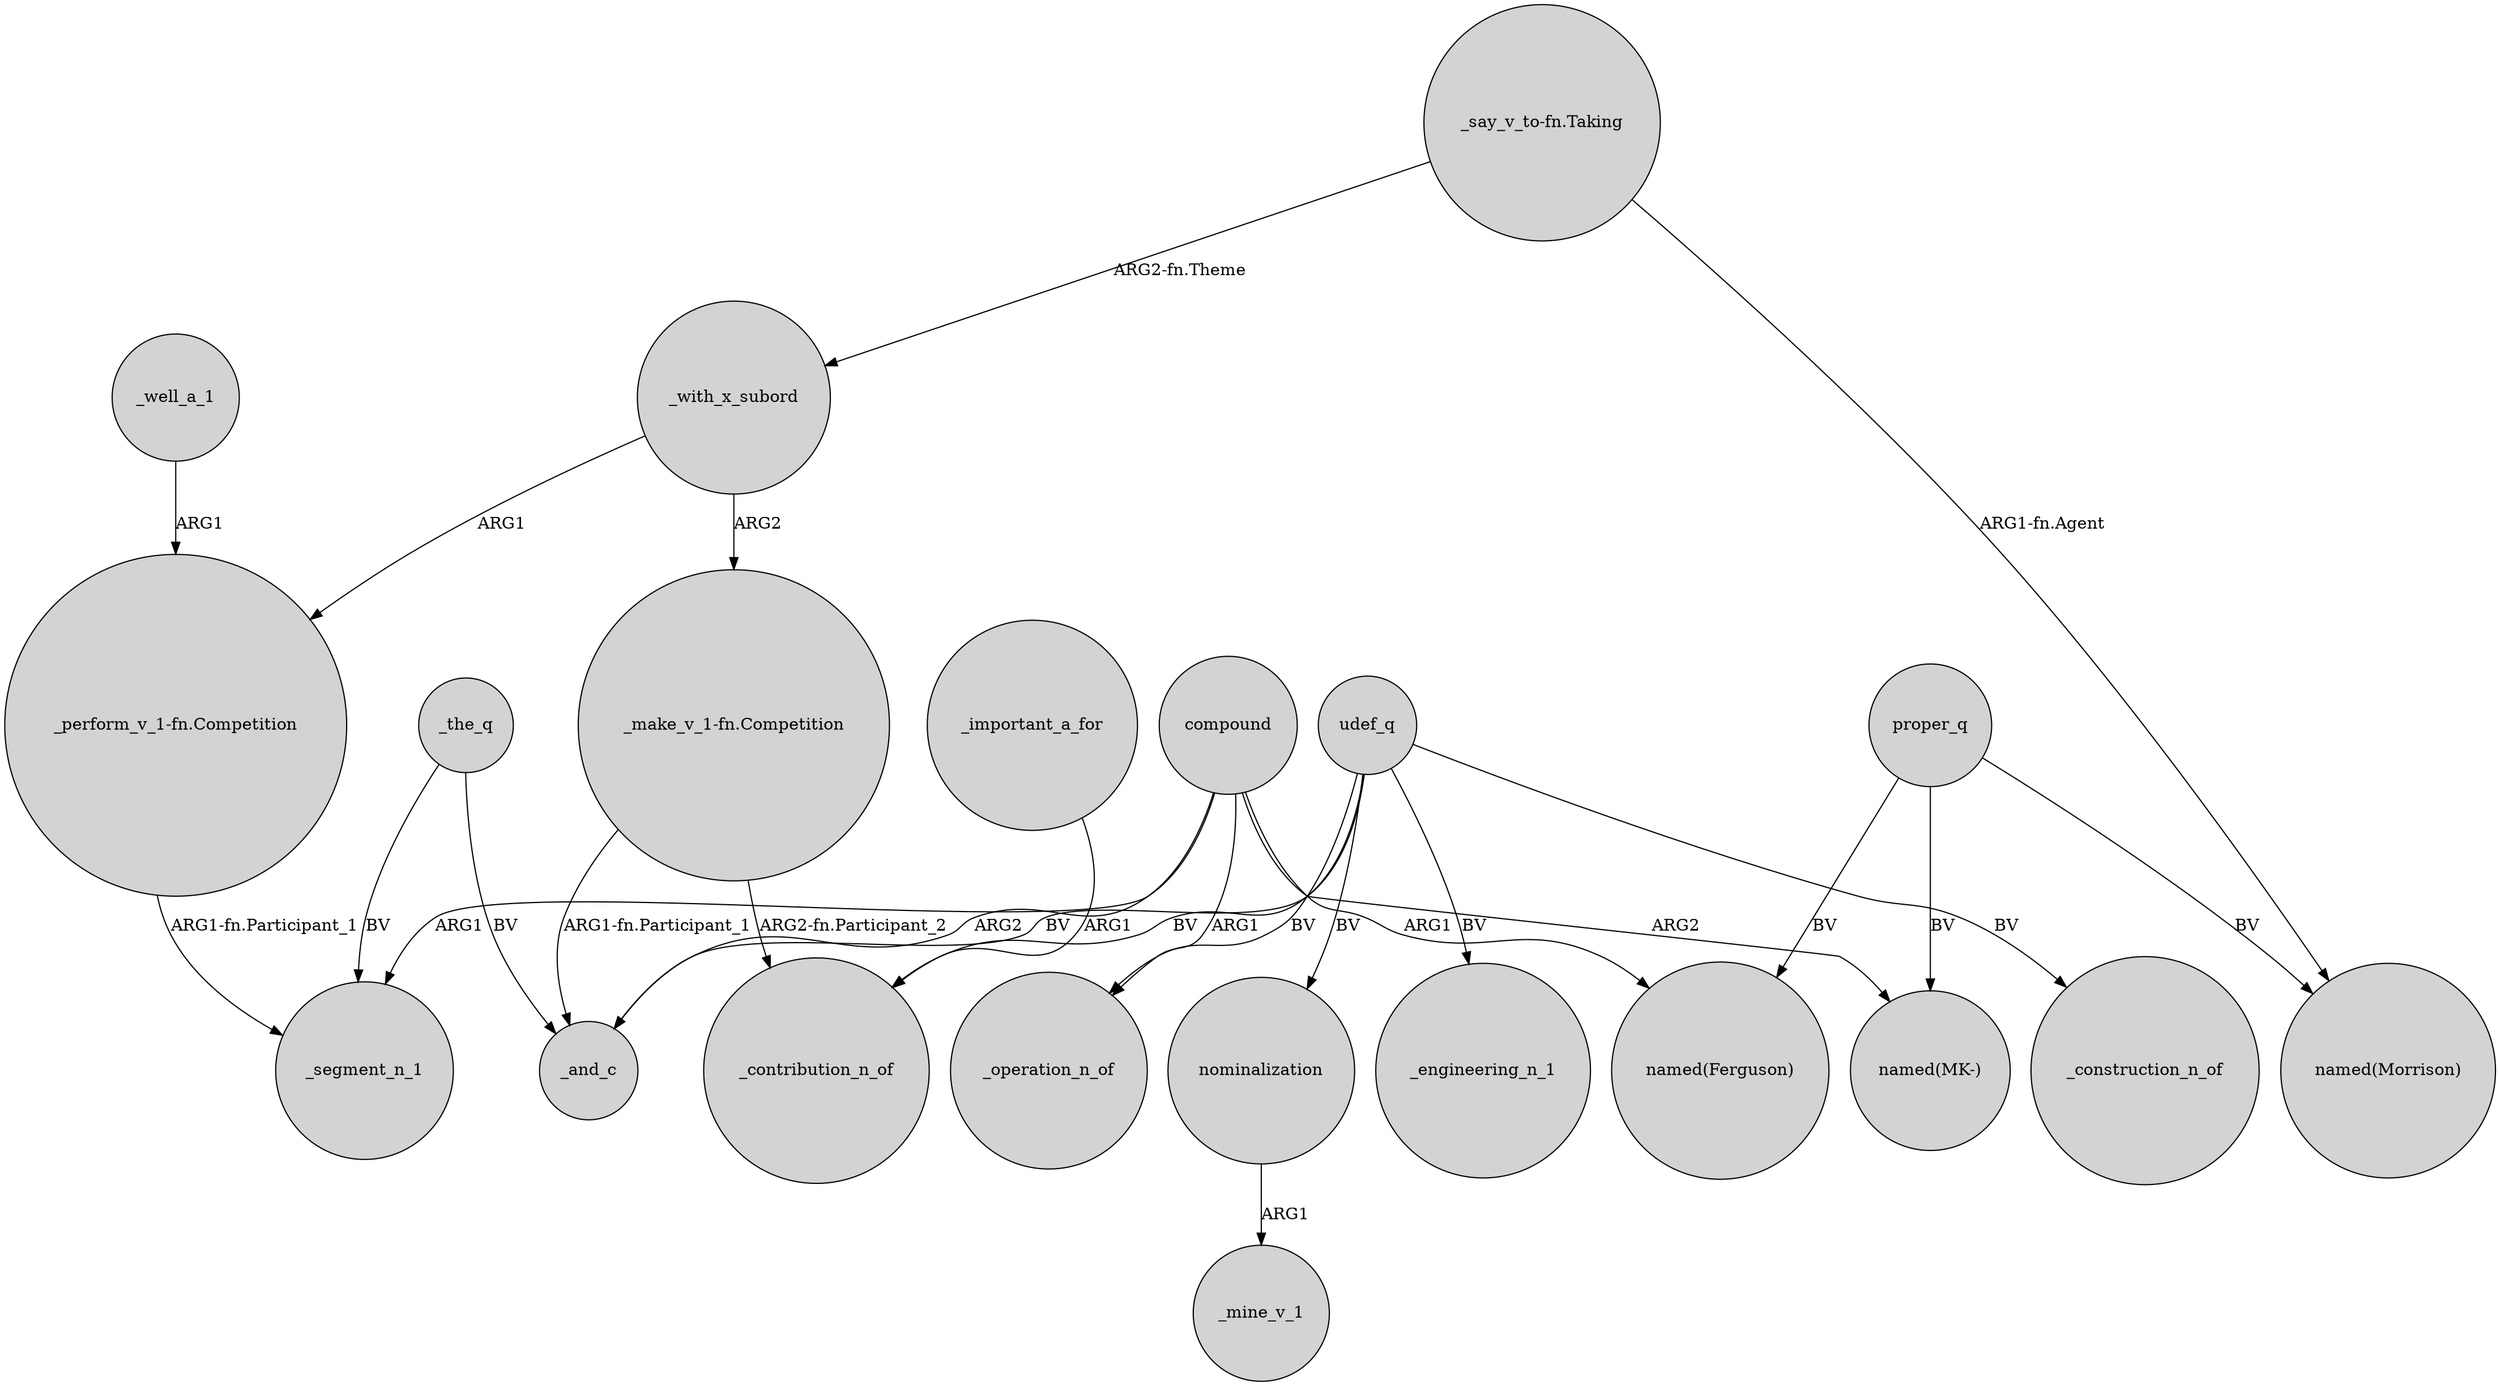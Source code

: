 digraph {
	node [shape=circle style=filled]
	proper_q -> "named(MK-)" [label=BV]
	_the_q -> _and_c [label=BV]
	compound -> _segment_n_1 [label=ARG1]
	_with_x_subord -> "_perform_v_1-fn.Competition" [label=ARG1]
	"_make_v_1-fn.Competition" -> _contribution_n_of [label="ARG2-fn.Participant_2"]
	"_make_v_1-fn.Competition" -> _and_c [label="ARG1-fn.Participant_1"]
	udef_q -> nominalization [label=BV]
	compound -> _operation_n_of [label=ARG1]
	_important_a_for -> _contribution_n_of [label=ARG1]
	"_perform_v_1-fn.Competition" -> _segment_n_1 [label="ARG1-fn.Participant_1"]
	udef_q -> _and_c [label=BV]
	"_say_v_to-fn.Taking" -> _with_x_subord [label="ARG2-fn.Theme"]
	compound -> "named(Ferguson)" [label=ARG1]
	compound -> _and_c [label=ARG2]
	proper_q -> "named(Ferguson)" [label=BV]
	udef_q -> _engineering_n_1 [label=BV]
	_with_x_subord -> "_make_v_1-fn.Competition" [label=ARG2]
	"_say_v_to-fn.Taking" -> "named(Morrison)" [label="ARG1-fn.Agent"]
	udef_q -> _operation_n_of [label=BV]
	proper_q -> "named(Morrison)" [label=BV]
	nominalization -> _mine_v_1 [label=ARG1]
	udef_q -> _contribution_n_of [label=BV]
	_well_a_1 -> "_perform_v_1-fn.Competition" [label=ARG1]
	_the_q -> _segment_n_1 [label=BV]
	udef_q -> _construction_n_of [label=BV]
	compound -> "named(MK-)" [label=ARG2]
}
